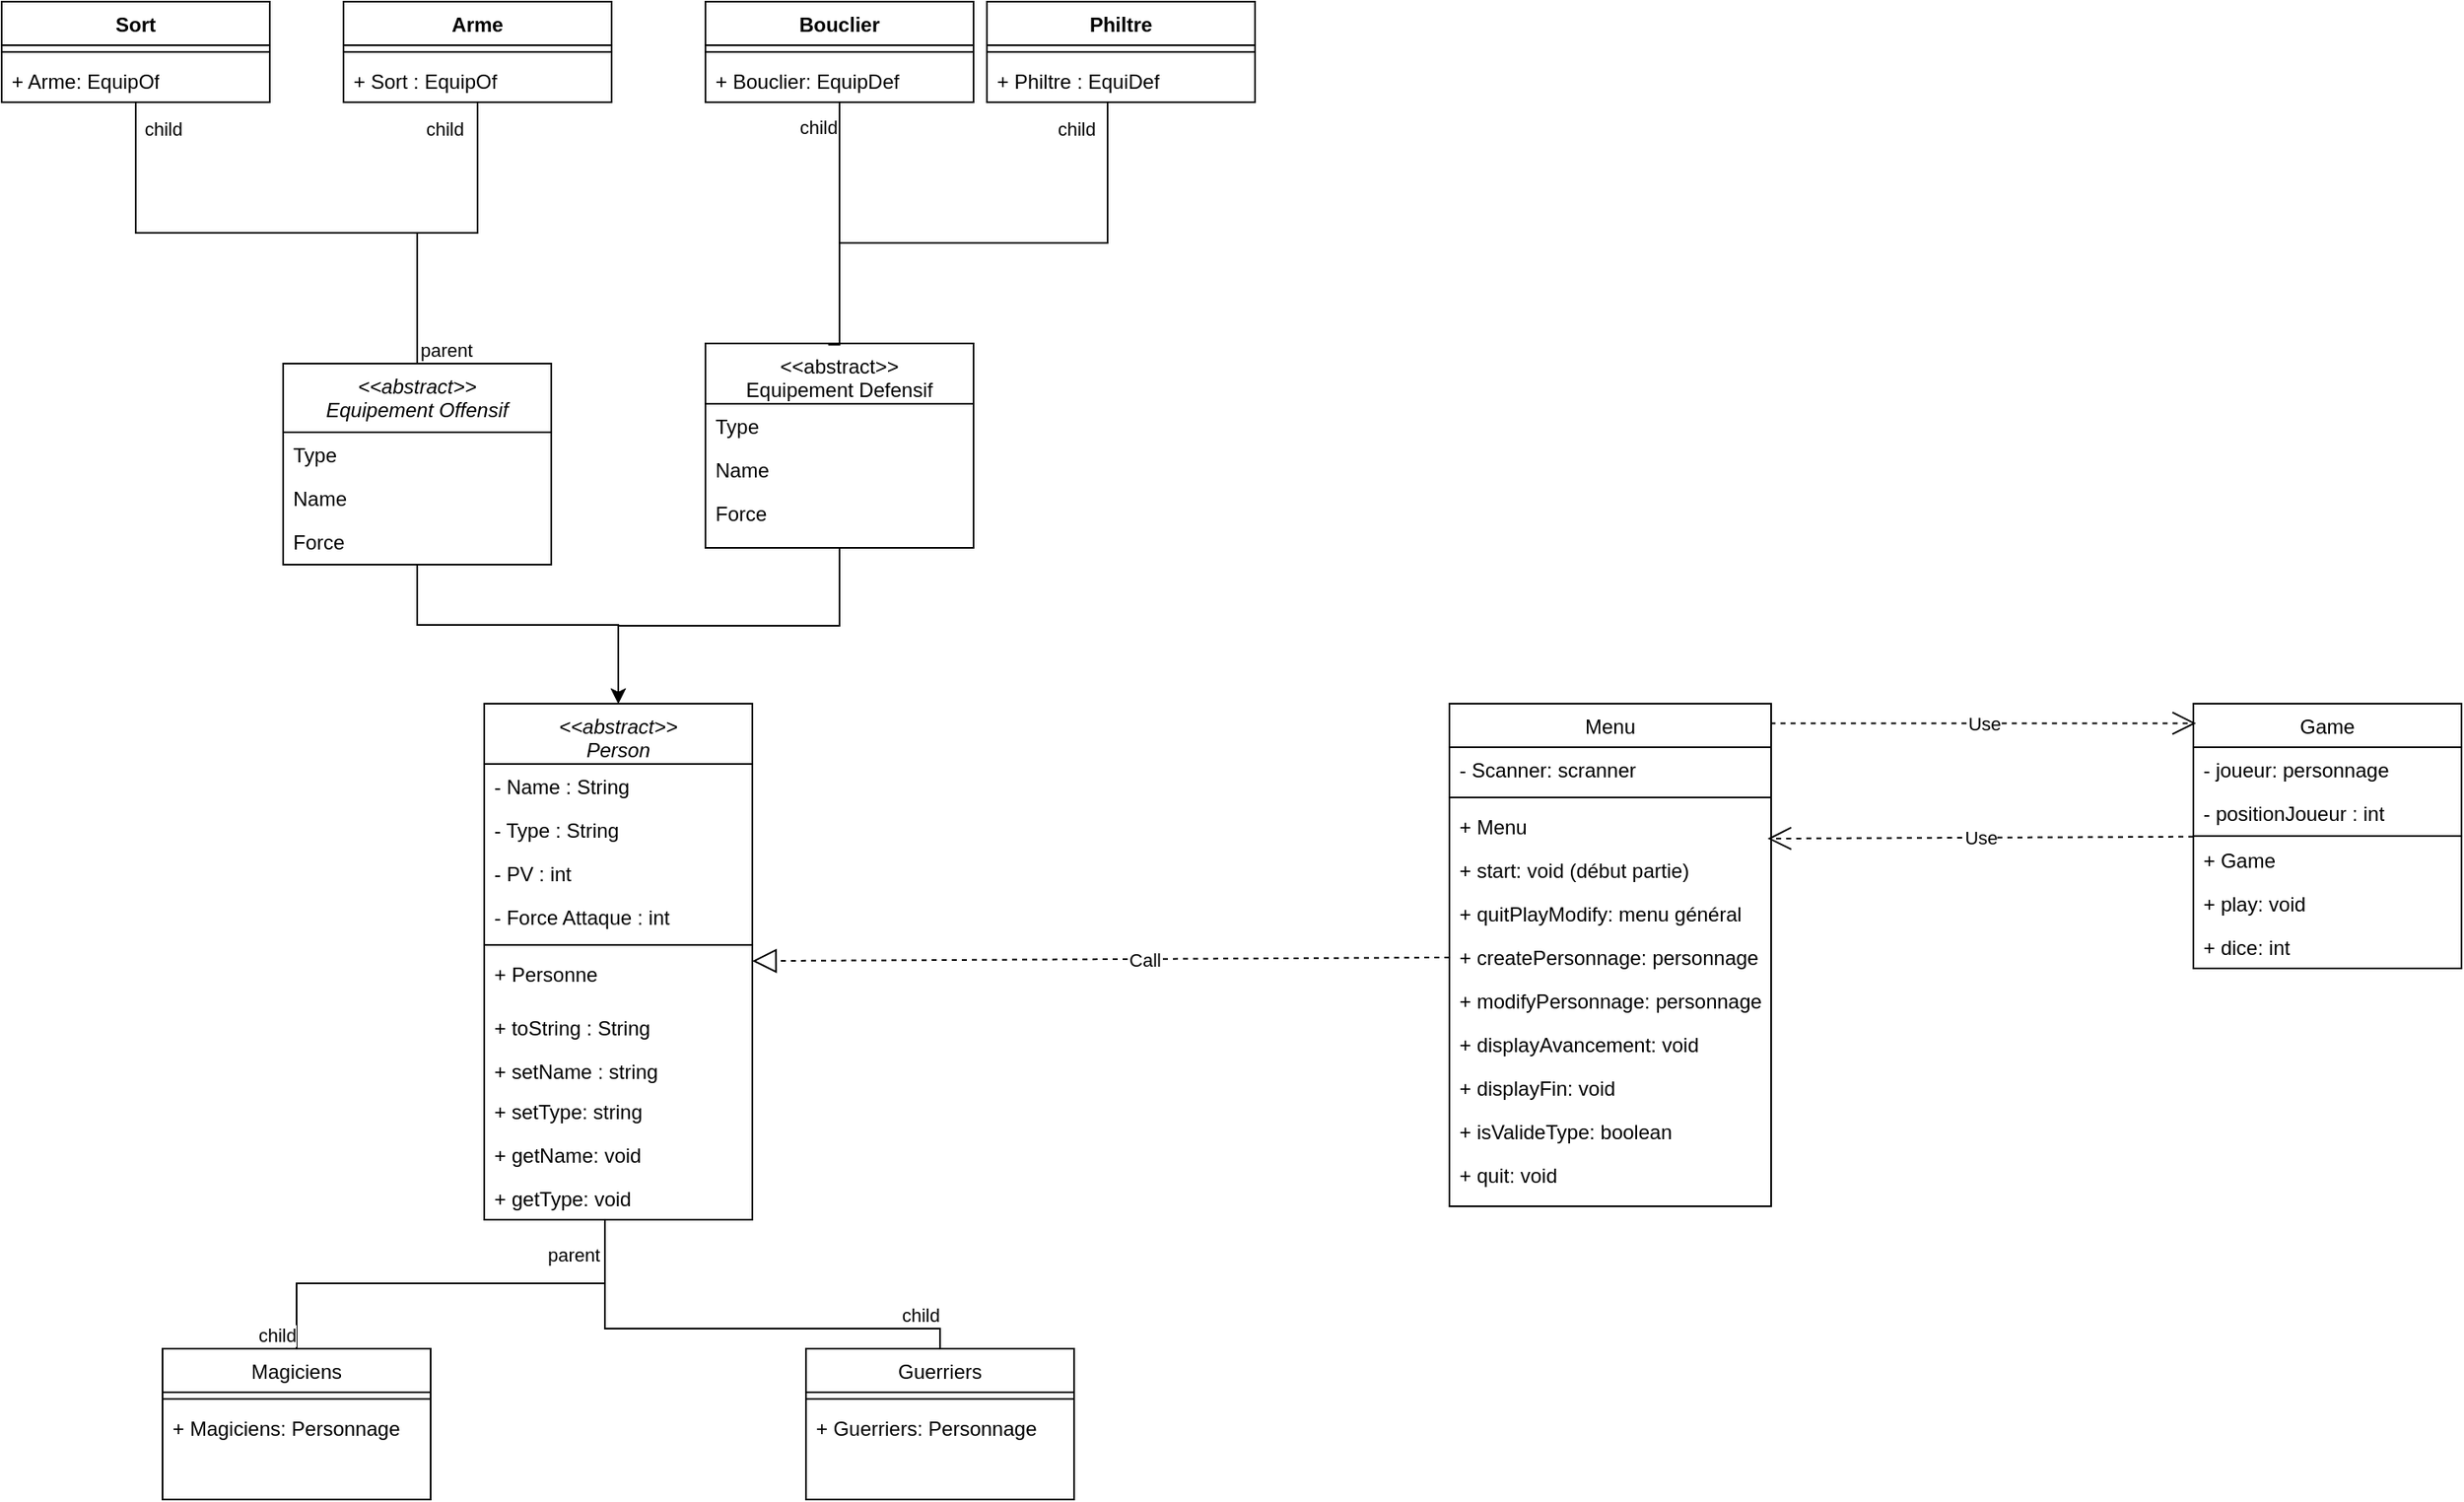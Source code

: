 <mxfile version="24.7.17">
  <diagram id="C5RBs43oDa-KdzZeNtuy" name="Page-1">
    <mxGraphModel dx="2593" dy="1303" grid="1" gridSize="12" guides="1" tooltips="1" connect="1" arrows="1" fold="1" page="1" pageScale="1" pageWidth="827" pageHeight="1169" math="0" shadow="0">
      <root>
        <mxCell id="WIyWlLk6GJQsqaUBKTNV-0" />
        <mxCell id="WIyWlLk6GJQsqaUBKTNV-1" parent="WIyWlLk6GJQsqaUBKTNV-0" />
        <mxCell id="zkfFHV4jXpPFQw0GAbJ--0" value="&lt;&lt;abstract&gt;&gt;&#xa;Person" style="swimlane;fontStyle=2;align=center;verticalAlign=top;childLayout=stackLayout;horizontal=1;startSize=36;horizontalStack=0;resizeParent=1;resizeLast=0;collapsible=1;marginBottom=0;rounded=0;shadow=0;strokeWidth=1;" parent="WIyWlLk6GJQsqaUBKTNV-1" vertex="1">
          <mxGeometry x="324" y="431" width="160" height="308" as="geometry">
            <mxRectangle x="230" y="140" width="160" height="26" as="alternateBounds" />
          </mxGeometry>
        </mxCell>
        <mxCell id="zkfFHV4jXpPFQw0GAbJ--1" value="- Name : String" style="text;align=left;verticalAlign=top;spacingLeft=4;spacingRight=4;overflow=hidden;rotatable=0;points=[[0,0.5],[1,0.5]];portConstraint=eastwest;" parent="zkfFHV4jXpPFQw0GAbJ--0" vertex="1">
          <mxGeometry y="36" width="160" height="26" as="geometry" />
        </mxCell>
        <mxCell id="zkfFHV4jXpPFQw0GAbJ--2" value="- Type : String" style="text;align=left;verticalAlign=top;spacingLeft=4;spacingRight=4;overflow=hidden;rotatable=0;points=[[0,0.5],[1,0.5]];portConstraint=eastwest;rounded=0;shadow=0;html=0;" parent="zkfFHV4jXpPFQw0GAbJ--0" vertex="1">
          <mxGeometry y="62" width="160" height="26" as="geometry" />
        </mxCell>
        <mxCell id="zkfFHV4jXpPFQw0GAbJ--3" value="- PV : int" style="text;align=left;verticalAlign=top;spacingLeft=4;spacingRight=4;overflow=hidden;rotatable=0;points=[[0,0.5],[1,0.5]];portConstraint=eastwest;rounded=0;shadow=0;html=0;" parent="zkfFHV4jXpPFQw0GAbJ--0" vertex="1">
          <mxGeometry y="88" width="160" height="26" as="geometry" />
        </mxCell>
        <mxCell id="jROpITNfgl0mT93YYvuQ-1" value="- Force Attaque : int" style="text;align=left;verticalAlign=top;spacingLeft=4;spacingRight=4;overflow=hidden;rotatable=0;points=[[0,0.5],[1,0.5]];portConstraint=eastwest;rounded=0;shadow=0;html=0;" parent="zkfFHV4jXpPFQw0GAbJ--0" vertex="1">
          <mxGeometry y="114" width="160" height="26" as="geometry" />
        </mxCell>
        <mxCell id="zkfFHV4jXpPFQw0GAbJ--4" value="" style="line;html=1;strokeWidth=1;align=left;verticalAlign=middle;spacingTop=-1;spacingLeft=3;spacingRight=3;rotatable=0;labelPosition=right;points=[];portConstraint=eastwest;" parent="zkfFHV4jXpPFQw0GAbJ--0" vertex="1">
          <mxGeometry y="140" width="160" height="8" as="geometry" />
        </mxCell>
        <mxCell id="zkfFHV4jXpPFQw0GAbJ--5" value="+ Personne" style="text;align=left;verticalAlign=top;spacingLeft=4;spacingRight=4;overflow=hidden;rotatable=0;points=[[0,0.5],[1,0.5]];portConstraint=eastwest;" parent="zkfFHV4jXpPFQw0GAbJ--0" vertex="1">
          <mxGeometry y="148" width="160" height="32" as="geometry" />
        </mxCell>
        <mxCell id="jROpITNfgl0mT93YYvuQ-5" value="+ toString : String" style="text;align=left;verticalAlign=top;spacingLeft=4;spacingRight=4;overflow=hidden;rotatable=0;points=[[0,0.5],[1,0.5]];portConstraint=eastwest;" parent="zkfFHV4jXpPFQw0GAbJ--0" vertex="1">
          <mxGeometry y="180" width="160" height="26" as="geometry" />
        </mxCell>
        <mxCell id="Gl2zfpZ1iNKv7wAVs_t6-0" value="+ setName : string" style="text;align=left;verticalAlign=top;spacingLeft=4;spacingRight=4;overflow=hidden;rotatable=0;points=[[0,0.5],[1,0.5]];portConstraint=eastwest;" vertex="1" parent="zkfFHV4jXpPFQw0GAbJ--0">
          <mxGeometry y="206" width="160" height="24" as="geometry" />
        </mxCell>
        <mxCell id="Gl2zfpZ1iNKv7wAVs_t6-1" value="+ setType: string" style="text;align=left;verticalAlign=top;spacingLeft=4;spacingRight=4;overflow=hidden;rotatable=0;points=[[0,0.5],[1,0.5]];portConstraint=eastwest;" vertex="1" parent="zkfFHV4jXpPFQw0GAbJ--0">
          <mxGeometry y="230" width="160" height="26" as="geometry" />
        </mxCell>
        <mxCell id="Gl2zfpZ1iNKv7wAVs_t6-2" value="+ getName: void" style="text;align=left;verticalAlign=top;spacingLeft=4;spacingRight=4;overflow=hidden;rotatable=0;points=[[0,0.5],[1,0.5]];portConstraint=eastwest;" vertex="1" parent="zkfFHV4jXpPFQw0GAbJ--0">
          <mxGeometry y="256" width="160" height="26" as="geometry" />
        </mxCell>
        <mxCell id="Gl2zfpZ1iNKv7wAVs_t6-3" value="+ getType: void" style="text;align=left;verticalAlign=top;spacingLeft=4;spacingRight=4;overflow=hidden;rotatable=0;points=[[0,0.5],[1,0.5]];portConstraint=eastwest;" vertex="1" parent="zkfFHV4jXpPFQw0GAbJ--0">
          <mxGeometry y="282" width="160" height="26" as="geometry" />
        </mxCell>
        <mxCell id="zkfFHV4jXpPFQw0GAbJ--17" value="Magiciens" style="swimlane;fontStyle=0;align=center;verticalAlign=top;childLayout=stackLayout;horizontal=1;startSize=26;horizontalStack=0;resizeParent=1;resizeLast=0;collapsible=1;marginBottom=0;rounded=0;shadow=0;strokeWidth=1;" parent="WIyWlLk6GJQsqaUBKTNV-1" vertex="1">
          <mxGeometry x="132" y="816" width="160" height="90" as="geometry">
            <mxRectangle x="550" y="140" width="160" height="26" as="alternateBounds" />
          </mxGeometry>
        </mxCell>
        <mxCell id="zkfFHV4jXpPFQw0GAbJ--23" value="" style="line;html=1;strokeWidth=1;align=left;verticalAlign=middle;spacingTop=-1;spacingLeft=3;spacingRight=3;rotatable=0;labelPosition=right;points=[];portConstraint=eastwest;" parent="zkfFHV4jXpPFQw0GAbJ--17" vertex="1">
          <mxGeometry y="26" width="160" height="8" as="geometry" />
        </mxCell>
        <mxCell id="zkfFHV4jXpPFQw0GAbJ--24" value="+ Magiciens: Personnage" style="text;align=left;verticalAlign=top;spacingLeft=4;spacingRight=4;overflow=hidden;rotatable=0;points=[[0,0.5],[1,0.5]];portConstraint=eastwest;" parent="zkfFHV4jXpPFQw0GAbJ--17" vertex="1">
          <mxGeometry y="34" width="160" height="26" as="geometry" />
        </mxCell>
        <mxCell id="jROpITNfgl0mT93YYvuQ-6" value="Guerriers" style="swimlane;fontStyle=0;align=center;verticalAlign=top;childLayout=stackLayout;horizontal=1;startSize=26;horizontalStack=0;resizeParent=1;resizeLast=0;collapsible=1;marginBottom=0;rounded=0;shadow=0;strokeWidth=1;" parent="WIyWlLk6GJQsqaUBKTNV-1" vertex="1">
          <mxGeometry x="516" y="816" width="160" height="90" as="geometry">
            <mxRectangle x="550" y="140" width="160" height="26" as="alternateBounds" />
          </mxGeometry>
        </mxCell>
        <mxCell id="jROpITNfgl0mT93YYvuQ-8" value="" style="line;html=1;strokeWidth=1;align=left;verticalAlign=middle;spacingTop=-1;spacingLeft=3;spacingRight=3;rotatable=0;labelPosition=right;points=[];portConstraint=eastwest;" parent="jROpITNfgl0mT93YYvuQ-6" vertex="1">
          <mxGeometry y="26" width="160" height="8" as="geometry" />
        </mxCell>
        <mxCell id="jROpITNfgl0mT93YYvuQ-9" value="+ Guerriers: Personnage" style="text;align=left;verticalAlign=top;spacingLeft=4;spacingRight=4;overflow=hidden;rotatable=0;points=[[0,0.5],[1,0.5]];portConstraint=eastwest;" parent="jROpITNfgl0mT93YYvuQ-6" vertex="1">
          <mxGeometry y="34" width="160" height="26" as="geometry" />
        </mxCell>
        <mxCell id="jROpITNfgl0mT93YYvuQ-18" value="&lt;&lt;abstract&gt;&gt;&#xa;Equipement Offensif" style="swimlane;fontStyle=2;align=center;verticalAlign=top;childLayout=stackLayout;horizontal=1;startSize=41;horizontalStack=0;resizeParent=1;resizeLast=0;collapsible=1;marginBottom=0;rounded=0;shadow=0;strokeWidth=1;swimlaneLine=1;fillStyle=auto;" parent="WIyWlLk6GJQsqaUBKTNV-1" vertex="1">
          <mxGeometry x="204" y="228" width="160" height="120" as="geometry">
            <mxRectangle x="550" y="140" width="160" height="26" as="alternateBounds" />
          </mxGeometry>
        </mxCell>
        <mxCell id="wySpvfk1D2mx7wKg0cp0-2" value="Type" style="text;align=left;verticalAlign=top;spacingLeft=4;spacingRight=4;overflow=hidden;rotatable=0;points=[[0,0.5],[1,0.5]];portConstraint=eastwest;" parent="jROpITNfgl0mT93YYvuQ-18" vertex="1">
          <mxGeometry y="41" width="160" height="26" as="geometry" />
        </mxCell>
        <mxCell id="wySpvfk1D2mx7wKg0cp0-3" value="Name" style="text;align=left;verticalAlign=top;spacingLeft=4;spacingRight=4;overflow=hidden;rotatable=0;points=[[0,0.5],[1,0.5]];portConstraint=eastwest;" parent="jROpITNfgl0mT93YYvuQ-18" vertex="1">
          <mxGeometry y="67" width="160" height="26" as="geometry" />
        </mxCell>
        <mxCell id="wySpvfk1D2mx7wKg0cp0-4" value="Force" style="text;align=left;verticalAlign=top;spacingLeft=4;spacingRight=4;overflow=hidden;rotatable=0;points=[[0,0.5],[1,0.5]];portConstraint=eastwest;" parent="jROpITNfgl0mT93YYvuQ-18" vertex="1">
          <mxGeometry y="93" width="160" height="26" as="geometry" />
        </mxCell>
        <mxCell id="Gl2zfpZ1iNKv7wAVs_t6-54" style="edgeStyle=orthogonalEdgeStyle;rounded=0;orthogonalLoop=1;jettySize=auto;html=1;entryX=0.5;entryY=0;entryDx=0;entryDy=0;" edge="1" parent="WIyWlLk6GJQsqaUBKTNV-1" source="jROpITNfgl0mT93YYvuQ-21" target="zkfFHV4jXpPFQw0GAbJ--0">
          <mxGeometry relative="1" as="geometry" />
        </mxCell>
        <mxCell id="jROpITNfgl0mT93YYvuQ-21" value="&lt;&lt;abstract&gt;&gt;&#xa;Equipement Defensif" style="swimlane;fontStyle=0;align=center;verticalAlign=top;childLayout=stackLayout;horizontal=1;startSize=36;horizontalStack=0;resizeParent=1;resizeLast=0;collapsible=1;marginBottom=0;rounded=0;shadow=0;strokeWidth=1;" parent="WIyWlLk6GJQsqaUBKTNV-1" vertex="1">
          <mxGeometry x="456" y="216" width="160" height="122" as="geometry">
            <mxRectangle x="550" y="140" width="160" height="26" as="alternateBounds" />
          </mxGeometry>
        </mxCell>
        <mxCell id="jROpITNfgl0mT93YYvuQ-23" value="Type" style="text;align=left;verticalAlign=top;spacingLeft=4;spacingRight=4;overflow=hidden;rotatable=0;points=[[0,0.5],[1,0.5]];portConstraint=eastwest;" parent="jROpITNfgl0mT93YYvuQ-21" vertex="1">
          <mxGeometry y="36" width="160" height="26" as="geometry" />
        </mxCell>
        <mxCell id="wySpvfk1D2mx7wKg0cp0-0" value="Name" style="text;align=left;verticalAlign=top;spacingLeft=4;spacingRight=4;overflow=hidden;rotatable=0;points=[[0,0.5],[1,0.5]];portConstraint=eastwest;" parent="jROpITNfgl0mT93YYvuQ-21" vertex="1">
          <mxGeometry y="62" width="160" height="26" as="geometry" />
        </mxCell>
        <mxCell id="wySpvfk1D2mx7wKg0cp0-1" value="Force" style="text;align=left;verticalAlign=top;spacingLeft=4;spacingRight=4;overflow=hidden;rotatable=0;points=[[0,0.5],[1,0.5]];portConstraint=eastwest;" parent="jROpITNfgl0mT93YYvuQ-21" vertex="1">
          <mxGeometry y="88" width="160" height="26" as="geometry" />
        </mxCell>
        <mxCell id="wySpvfk1D2mx7wKg0cp0-5" value="Menu" style="swimlane;fontStyle=0;align=center;verticalAlign=top;childLayout=stackLayout;horizontal=1;startSize=26;horizontalStack=0;resizeParent=1;resizeLast=0;collapsible=1;marginBottom=0;rounded=0;shadow=0;strokeWidth=1;" parent="WIyWlLk6GJQsqaUBKTNV-1" vertex="1">
          <mxGeometry x="900" y="431" width="192" height="300" as="geometry">
            <mxRectangle x="550" y="140" width="160" height="26" as="alternateBounds" />
          </mxGeometry>
        </mxCell>
        <mxCell id="Gl2zfpZ1iNKv7wAVs_t6-76" value="- Scanner: scranner" style="text;align=left;verticalAlign=top;spacingLeft=4;spacingRight=4;overflow=hidden;rotatable=0;points=[[0,0.5],[1,0.5]];portConstraint=eastwest;" vertex="1" parent="wySpvfk1D2mx7wKg0cp0-5">
          <mxGeometry y="26" width="192" height="26" as="geometry" />
        </mxCell>
        <mxCell id="wySpvfk1D2mx7wKg0cp0-6" value="" style="line;html=1;strokeWidth=1;align=left;verticalAlign=middle;spacingTop=-1;spacingLeft=3;spacingRight=3;rotatable=0;labelPosition=right;points=[];portConstraint=eastwest;" parent="wySpvfk1D2mx7wKg0cp0-5" vertex="1">
          <mxGeometry y="52" width="192" height="8" as="geometry" />
        </mxCell>
        <mxCell id="Gl2zfpZ1iNKv7wAVs_t6-79" value="+ Menu" style="text;align=left;verticalAlign=top;spacingLeft=4;spacingRight=4;overflow=hidden;rotatable=0;points=[[0,0.5],[1,0.5]];portConstraint=eastwest;" vertex="1" parent="wySpvfk1D2mx7wKg0cp0-5">
          <mxGeometry y="60" width="192" height="26" as="geometry" />
        </mxCell>
        <mxCell id="Gl2zfpZ1iNKv7wAVs_t6-80" value="+ start: void (début partie)" style="text;align=left;verticalAlign=top;spacingLeft=4;spacingRight=4;overflow=hidden;rotatable=0;points=[[0,0.5],[1,0.5]];portConstraint=eastwest;" vertex="1" parent="wySpvfk1D2mx7wKg0cp0-5">
          <mxGeometry y="86" width="192" height="26" as="geometry" />
        </mxCell>
        <mxCell id="Gl2zfpZ1iNKv7wAVs_t6-81" value="+ quitPlayModify: menu général" style="text;align=left;verticalAlign=top;spacingLeft=4;spacingRight=4;overflow=hidden;rotatable=0;points=[[0,0.5],[1,0.5]];portConstraint=eastwest;" vertex="1" parent="wySpvfk1D2mx7wKg0cp0-5">
          <mxGeometry y="112" width="192" height="26" as="geometry" />
        </mxCell>
        <mxCell id="Gl2zfpZ1iNKv7wAVs_t6-82" value="+ createPersonnage: personnage" style="text;align=left;verticalAlign=top;spacingLeft=4;spacingRight=4;overflow=hidden;rotatable=0;points=[[0,0.5],[1,0.5]];portConstraint=eastwest;" vertex="1" parent="wySpvfk1D2mx7wKg0cp0-5">
          <mxGeometry y="138" width="192" height="26" as="geometry" />
        </mxCell>
        <mxCell id="Gl2zfpZ1iNKv7wAVs_t6-83" value="+ modifyPersonnage: personnage" style="text;align=left;verticalAlign=top;spacingLeft=4;spacingRight=4;overflow=hidden;rotatable=0;points=[[0,0.5],[1,0.5]];portConstraint=eastwest;" vertex="1" parent="wySpvfk1D2mx7wKg0cp0-5">
          <mxGeometry y="164" width="192" height="26" as="geometry" />
        </mxCell>
        <mxCell id="Gl2zfpZ1iNKv7wAVs_t6-84" value="+ displayAvancement: void" style="text;align=left;verticalAlign=top;spacingLeft=4;spacingRight=4;overflow=hidden;rotatable=0;points=[[0,0.5],[1,0.5]];portConstraint=eastwest;" vertex="1" parent="wySpvfk1D2mx7wKg0cp0-5">
          <mxGeometry y="190" width="192" height="26" as="geometry" />
        </mxCell>
        <mxCell id="Gl2zfpZ1iNKv7wAVs_t6-85" value="+ displayFin: void" style="text;align=left;verticalAlign=top;spacingLeft=4;spacingRight=4;overflow=hidden;rotatable=0;points=[[0,0.5],[1,0.5]];portConstraint=eastwest;" vertex="1" parent="wySpvfk1D2mx7wKg0cp0-5">
          <mxGeometry y="216" width="192" height="26" as="geometry" />
        </mxCell>
        <mxCell id="Gl2zfpZ1iNKv7wAVs_t6-86" value="+ isValideType: boolean" style="text;align=left;verticalAlign=top;spacingLeft=4;spacingRight=4;overflow=hidden;rotatable=0;points=[[0,0.5],[1,0.5]];portConstraint=eastwest;" vertex="1" parent="wySpvfk1D2mx7wKg0cp0-5">
          <mxGeometry y="242" width="192" height="26" as="geometry" />
        </mxCell>
        <mxCell id="Gl2zfpZ1iNKv7wAVs_t6-87" value="+ quit: void" style="text;align=left;verticalAlign=top;spacingLeft=4;spacingRight=4;overflow=hidden;rotatable=0;points=[[0,0.5],[1,0.5]];portConstraint=eastwest;" vertex="1" parent="wySpvfk1D2mx7wKg0cp0-5">
          <mxGeometry y="268" width="192" height="26" as="geometry" />
        </mxCell>
        <mxCell id="wySpvfk1D2mx7wKg0cp0-8" value="Game" style="swimlane;fontStyle=0;align=center;verticalAlign=top;childLayout=stackLayout;horizontal=1;startSize=26;horizontalStack=0;resizeParent=1;resizeLast=0;collapsible=1;marginBottom=0;rounded=0;shadow=0;strokeWidth=1;" parent="WIyWlLk6GJQsqaUBKTNV-1" vertex="1">
          <mxGeometry x="1344" y="431" width="160" height="158" as="geometry">
            <mxRectangle x="550" y="140" width="160" height="26" as="alternateBounds" />
          </mxGeometry>
        </mxCell>
        <mxCell id="Gl2zfpZ1iNKv7wAVs_t6-88" value="- joueur: personnage" style="text;align=left;verticalAlign=top;spacingLeft=4;spacingRight=4;overflow=hidden;rotatable=0;points=[[0,0.5],[1,0.5]];portConstraint=eastwest;" vertex="1" parent="wySpvfk1D2mx7wKg0cp0-8">
          <mxGeometry y="26" width="160" height="26" as="geometry" />
        </mxCell>
        <mxCell id="Gl2zfpZ1iNKv7wAVs_t6-89" value="- positionJoueur : int" style="text;align=left;verticalAlign=top;spacingLeft=4;spacingRight=4;overflow=hidden;rotatable=0;points=[[0,0.5],[1,0.5]];portConstraint=eastwest;" vertex="1" parent="wySpvfk1D2mx7wKg0cp0-8">
          <mxGeometry y="52" width="160" height="26" as="geometry" />
        </mxCell>
        <mxCell id="wySpvfk1D2mx7wKg0cp0-9" value="" style="line;html=1;strokeWidth=1;align=left;verticalAlign=middle;spacingTop=-1;spacingLeft=3;spacingRight=3;rotatable=0;labelPosition=right;points=[];portConstraint=eastwest;" parent="wySpvfk1D2mx7wKg0cp0-8" vertex="1">
          <mxGeometry y="78" width="160" height="2" as="geometry" />
        </mxCell>
        <mxCell id="Gl2zfpZ1iNKv7wAVs_t6-91" value="+ Game" style="text;align=left;verticalAlign=top;spacingLeft=4;spacingRight=4;overflow=hidden;rotatable=0;points=[[0,0.5],[1,0.5]];portConstraint=eastwest;" vertex="1" parent="wySpvfk1D2mx7wKg0cp0-8">
          <mxGeometry y="80" width="160" height="26" as="geometry" />
        </mxCell>
        <mxCell id="Gl2zfpZ1iNKv7wAVs_t6-92" value="+ play: void" style="text;align=left;verticalAlign=top;spacingLeft=4;spacingRight=4;overflow=hidden;rotatable=0;points=[[0,0.5],[1,0.5]];portConstraint=eastwest;" vertex="1" parent="wySpvfk1D2mx7wKg0cp0-8">
          <mxGeometry y="106" width="160" height="26" as="geometry" />
        </mxCell>
        <mxCell id="Gl2zfpZ1iNKv7wAVs_t6-93" value="+ dice: int" style="text;align=left;verticalAlign=top;spacingLeft=4;spacingRight=4;overflow=hidden;rotatable=0;points=[[0,0.5],[1,0.5]];portConstraint=eastwest;" vertex="1" parent="wySpvfk1D2mx7wKg0cp0-8">
          <mxGeometry y="132" width="160" height="26" as="geometry" />
        </mxCell>
        <mxCell id="wySpvfk1D2mx7wKg0cp0-12" value="Arme" style="swimlane;fontStyle=1;align=center;verticalAlign=top;childLayout=stackLayout;horizontal=1;startSize=26;horizontalStack=0;resizeParent=1;resizeParentMax=0;resizeLast=0;collapsible=1;marginBottom=0;whiteSpace=wrap;html=1;" parent="WIyWlLk6GJQsqaUBKTNV-1" vertex="1">
          <mxGeometry x="240" y="12" width="160" height="60" as="geometry" />
        </mxCell>
        <mxCell id="wySpvfk1D2mx7wKg0cp0-14" value="" style="line;strokeWidth=1;fillColor=none;align=left;verticalAlign=middle;spacingTop=-1;spacingLeft=3;spacingRight=3;rotatable=0;labelPosition=right;points=[];portConstraint=eastwest;strokeColor=inherit;" parent="wySpvfk1D2mx7wKg0cp0-12" vertex="1">
          <mxGeometry y="26" width="160" height="8" as="geometry" />
        </mxCell>
        <mxCell id="wySpvfk1D2mx7wKg0cp0-15" value="+ Sort : EquipOf" style="text;strokeColor=none;fillColor=none;align=left;verticalAlign=top;spacingLeft=4;spacingRight=4;overflow=hidden;rotatable=0;points=[[0,0.5],[1,0.5]];portConstraint=eastwest;whiteSpace=wrap;html=1;" parent="wySpvfk1D2mx7wKg0cp0-12" vertex="1">
          <mxGeometry y="34" width="160" height="26" as="geometry" />
        </mxCell>
        <mxCell id="Gl2zfpZ1iNKv7wAVs_t6-4" value="Sort" style="swimlane;fontStyle=1;align=center;verticalAlign=top;childLayout=stackLayout;horizontal=1;startSize=26;horizontalStack=0;resizeParent=1;resizeParentMax=0;resizeLast=0;collapsible=1;marginBottom=0;whiteSpace=wrap;html=1;" vertex="1" parent="WIyWlLk6GJQsqaUBKTNV-1">
          <mxGeometry x="36" y="12" width="160" height="60" as="geometry" />
        </mxCell>
        <mxCell id="Gl2zfpZ1iNKv7wAVs_t6-6" value="" style="line;strokeWidth=1;fillColor=none;align=left;verticalAlign=middle;spacingTop=-1;spacingLeft=3;spacingRight=3;rotatable=0;labelPosition=right;points=[];portConstraint=eastwest;strokeColor=inherit;" vertex="1" parent="Gl2zfpZ1iNKv7wAVs_t6-4">
          <mxGeometry y="26" width="160" height="8" as="geometry" />
        </mxCell>
        <mxCell id="Gl2zfpZ1iNKv7wAVs_t6-7" value="+ Arme: EquipOf" style="text;strokeColor=none;fillColor=none;align=left;verticalAlign=top;spacingLeft=4;spacingRight=4;overflow=hidden;rotatable=0;points=[[0,0.5],[1,0.5]];portConstraint=eastwest;whiteSpace=wrap;html=1;" vertex="1" parent="Gl2zfpZ1iNKv7wAVs_t6-4">
          <mxGeometry y="34" width="160" height="26" as="geometry" />
        </mxCell>
        <mxCell id="Gl2zfpZ1iNKv7wAVs_t6-40" value="Philtre" style="swimlane;fontStyle=1;align=center;verticalAlign=top;childLayout=stackLayout;horizontal=1;startSize=26;horizontalStack=0;resizeParent=1;resizeParentMax=0;resizeLast=0;collapsible=1;marginBottom=0;whiteSpace=wrap;html=1;" vertex="1" parent="WIyWlLk6GJQsqaUBKTNV-1">
          <mxGeometry x="624" y="12" width="160" height="60" as="geometry" />
        </mxCell>
        <mxCell id="Gl2zfpZ1iNKv7wAVs_t6-41" value="" style="line;strokeWidth=1;fillColor=none;align=left;verticalAlign=middle;spacingTop=-1;spacingLeft=3;spacingRight=3;rotatable=0;labelPosition=right;points=[];portConstraint=eastwest;strokeColor=inherit;" vertex="1" parent="Gl2zfpZ1iNKv7wAVs_t6-40">
          <mxGeometry y="26" width="160" height="8" as="geometry" />
        </mxCell>
        <mxCell id="Gl2zfpZ1iNKv7wAVs_t6-42" value="+ Philtre : EquiDef" style="text;strokeColor=none;fillColor=none;align=left;verticalAlign=top;spacingLeft=4;spacingRight=4;overflow=hidden;rotatable=0;points=[[0,0.5],[1,0.5]];portConstraint=eastwest;whiteSpace=wrap;html=1;" vertex="1" parent="Gl2zfpZ1iNKv7wAVs_t6-40">
          <mxGeometry y="34" width="160" height="26" as="geometry" />
        </mxCell>
        <mxCell id="Gl2zfpZ1iNKv7wAVs_t6-43" value="Bouclier" style="swimlane;fontStyle=1;align=center;verticalAlign=top;childLayout=stackLayout;horizontal=1;startSize=26;horizontalStack=0;resizeParent=1;resizeParentMax=0;resizeLast=0;collapsible=1;marginBottom=0;whiteSpace=wrap;html=1;" vertex="1" parent="WIyWlLk6GJQsqaUBKTNV-1">
          <mxGeometry x="456" y="12" width="160" height="60" as="geometry" />
        </mxCell>
        <mxCell id="Gl2zfpZ1iNKv7wAVs_t6-44" value="" style="line;strokeWidth=1;fillColor=none;align=left;verticalAlign=middle;spacingTop=-1;spacingLeft=3;spacingRight=3;rotatable=0;labelPosition=right;points=[];portConstraint=eastwest;strokeColor=inherit;" vertex="1" parent="Gl2zfpZ1iNKv7wAVs_t6-43">
          <mxGeometry y="26" width="160" height="8" as="geometry" />
        </mxCell>
        <mxCell id="Gl2zfpZ1iNKv7wAVs_t6-45" value="+ Bouclier: EquipDef" style="text;strokeColor=none;fillColor=none;align=left;verticalAlign=top;spacingLeft=4;spacingRight=4;overflow=hidden;rotatable=0;points=[[0,0.5],[1,0.5]];portConstraint=eastwest;whiteSpace=wrap;html=1;" vertex="1" parent="Gl2zfpZ1iNKv7wAVs_t6-43">
          <mxGeometry y="34" width="160" height="26" as="geometry" />
        </mxCell>
        <mxCell id="Gl2zfpZ1iNKv7wAVs_t6-46" value="" style="endArrow=none;html=1;edgeStyle=orthogonalEdgeStyle;rounded=0;exitX=0.458;exitY=0.006;exitDx=0;exitDy=0;exitPerimeter=0;" edge="1" parent="WIyWlLk6GJQsqaUBKTNV-1" target="Gl2zfpZ1iNKv7wAVs_t6-43" source="jROpITNfgl0mT93YYvuQ-21">
          <mxGeometry relative="1" as="geometry">
            <mxPoint x="536" y="217" as="sourcePoint" />
            <mxPoint x="718.08" y="88.77" as="targetPoint" />
            <Array as="points">
              <mxPoint x="536" y="217" />
            </Array>
          </mxGeometry>
        </mxCell>
        <mxCell id="Gl2zfpZ1iNKv7wAVs_t6-48" value="child" style="edgeLabel;resizable=0;html=1;align=right;verticalAlign=bottom;" connectable="0" vertex="1" parent="Gl2zfpZ1iNKv7wAVs_t6-46">
          <mxGeometry x="1" relative="1" as="geometry">
            <mxPoint x="-1" y="24" as="offset" />
          </mxGeometry>
        </mxCell>
        <mxCell id="Gl2zfpZ1iNKv7wAVs_t6-53" style="edgeStyle=orthogonalEdgeStyle;rounded=0;orthogonalLoop=1;jettySize=auto;html=1;entryX=0.5;entryY=0;entryDx=0;entryDy=0;exitX=0.5;exitY=1;exitDx=0;exitDy=0;" edge="1" parent="WIyWlLk6GJQsqaUBKTNV-1" source="jROpITNfgl0mT93YYvuQ-18" target="zkfFHV4jXpPFQw0GAbJ--0">
          <mxGeometry relative="1" as="geometry">
            <mxPoint x="144.0" y="396.0" as="sourcePoint" />
            <mxPoint x="264" y="479" as="targetPoint" />
            <Array as="points">
              <mxPoint x="284" y="384" />
              <mxPoint x="404" y="384" />
            </Array>
          </mxGeometry>
        </mxCell>
        <mxCell id="Gl2zfpZ1iNKv7wAVs_t6-55" value="" style="endArrow=none;html=1;edgeStyle=orthogonalEdgeStyle;rounded=0;" edge="1" parent="WIyWlLk6GJQsqaUBKTNV-1" source="jROpITNfgl0mT93YYvuQ-21" target="Gl2zfpZ1iNKv7wAVs_t6-40">
          <mxGeometry relative="1" as="geometry">
            <mxPoint x="496" y="536" as="sourcePoint" />
            <mxPoint x="696" y="84" as="targetPoint" />
            <Array as="points">
              <mxPoint x="536" y="156" />
              <mxPoint x="696" y="156" />
            </Array>
          </mxGeometry>
        </mxCell>
        <mxCell id="Gl2zfpZ1iNKv7wAVs_t6-56" value="child" style="edgeLabel;resizable=0;html=1;align=right;verticalAlign=bottom;" connectable="0" vertex="1" parent="Gl2zfpZ1iNKv7wAVs_t6-55">
          <mxGeometry x="1" relative="1" as="geometry">
            <mxPoint x="-7" y="24" as="offset" />
          </mxGeometry>
        </mxCell>
        <mxCell id="Gl2zfpZ1iNKv7wAVs_t6-60" value="" style="endArrow=none;html=1;edgeStyle=orthogonalEdgeStyle;rounded=0;exitX=0.5;exitY=0;exitDx=0;exitDy=0;" edge="1" parent="WIyWlLk6GJQsqaUBKTNV-1" source="jROpITNfgl0mT93YYvuQ-18" target="Gl2zfpZ1iNKv7wAVs_t6-4">
          <mxGeometry relative="1" as="geometry">
            <mxPoint x="216" y="204" as="sourcePoint" />
            <mxPoint x="436" y="180" as="targetPoint" />
          </mxGeometry>
        </mxCell>
        <mxCell id="Gl2zfpZ1iNKv7wAVs_t6-61" value="parent" style="edgeLabel;resizable=0;html=1;align=left;verticalAlign=bottom;" connectable="0" vertex="1" parent="Gl2zfpZ1iNKv7wAVs_t6-60">
          <mxGeometry x="-1" relative="1" as="geometry" />
        </mxCell>
        <mxCell id="Gl2zfpZ1iNKv7wAVs_t6-62" value="child" style="edgeLabel;resizable=0;html=1;align=right;verticalAlign=bottom;" connectable="0" vertex="1" parent="Gl2zfpZ1iNKv7wAVs_t6-60">
          <mxGeometry x="1" relative="1" as="geometry">
            <mxPoint x="28" y="24" as="offset" />
          </mxGeometry>
        </mxCell>
        <mxCell id="Gl2zfpZ1iNKv7wAVs_t6-63" value="" style="endArrow=none;html=1;edgeStyle=orthogonalEdgeStyle;rounded=0;exitX=0.5;exitY=0;exitDx=0;exitDy=0;" edge="1" parent="WIyWlLk6GJQsqaUBKTNV-1" source="jROpITNfgl0mT93YYvuQ-18" target="wySpvfk1D2mx7wKg0cp0-12">
          <mxGeometry relative="1" as="geometry">
            <mxPoint x="296" y="240" as="sourcePoint" />
            <mxPoint x="128" y="84" as="targetPoint" />
          </mxGeometry>
        </mxCell>
        <mxCell id="Gl2zfpZ1iNKv7wAVs_t6-65" value="child" style="edgeLabel;resizable=0;html=1;align=right;verticalAlign=bottom;" connectable="0" vertex="1" parent="Gl2zfpZ1iNKv7wAVs_t6-63">
          <mxGeometry x="1" relative="1" as="geometry">
            <mxPoint x="-8" y="24" as="offset" />
          </mxGeometry>
        </mxCell>
        <mxCell id="Gl2zfpZ1iNKv7wAVs_t6-66" value="" style="endArrow=none;html=1;edgeStyle=orthogonalEdgeStyle;rounded=0;" edge="1" parent="WIyWlLk6GJQsqaUBKTNV-1" source="zkfFHV4jXpPFQw0GAbJ--0" target="jROpITNfgl0mT93YYvuQ-6">
          <mxGeometry relative="1" as="geometry">
            <mxPoint x="396" y="780" as="sourcePoint" />
            <mxPoint x="496" y="756" as="targetPoint" />
            <Array as="points">
              <mxPoint x="396" y="804" />
              <mxPoint x="596" y="804" />
            </Array>
          </mxGeometry>
        </mxCell>
        <mxCell id="Gl2zfpZ1iNKv7wAVs_t6-68" value="child" style="edgeLabel;resizable=0;html=1;align=right;verticalAlign=bottom;" connectable="0" vertex="1" parent="Gl2zfpZ1iNKv7wAVs_t6-66">
          <mxGeometry x="1" relative="1" as="geometry">
            <mxPoint y="-12" as="offset" />
          </mxGeometry>
        </mxCell>
        <mxCell id="Gl2zfpZ1iNKv7wAVs_t6-72" value="" style="endArrow=none;html=1;edgeStyle=orthogonalEdgeStyle;rounded=0;" edge="1" parent="WIyWlLk6GJQsqaUBKTNV-1" source="Gl2zfpZ1iNKv7wAVs_t6-3" target="zkfFHV4jXpPFQw0GAbJ--17">
          <mxGeometry relative="1" as="geometry">
            <mxPoint x="564" y="792" as="sourcePoint" />
            <mxPoint x="396" y="840" as="targetPoint" />
            <Array as="points">
              <mxPoint x="396" y="777" />
              <mxPoint x="212" y="777" />
            </Array>
          </mxGeometry>
        </mxCell>
        <mxCell id="Gl2zfpZ1iNKv7wAVs_t6-73" value="parent" style="edgeLabel;resizable=0;html=1;align=left;verticalAlign=bottom;" connectable="0" vertex="1" parent="Gl2zfpZ1iNKv7wAVs_t6-72">
          <mxGeometry x="-1" relative="1" as="geometry">
            <mxPoint x="-36" y="29" as="offset" />
          </mxGeometry>
        </mxCell>
        <mxCell id="Gl2zfpZ1iNKv7wAVs_t6-74" value="child" style="edgeLabel;resizable=0;html=1;align=right;verticalAlign=bottom;" connectable="0" vertex="1" parent="Gl2zfpZ1iNKv7wAVs_t6-72">
          <mxGeometry x="1" relative="1" as="geometry" />
        </mxCell>
        <mxCell id="Gl2zfpZ1iNKv7wAVs_t6-94" value="Use" style="endArrow=open;endSize=12;dashed=1;html=1;rounded=0;exitX=0.998;exitY=0.039;exitDx=0;exitDy=0;exitPerimeter=0;entryX=0.01;entryY=0.074;entryDx=0;entryDy=0;entryPerimeter=0;" edge="1" parent="WIyWlLk6GJQsqaUBKTNV-1" source="wySpvfk1D2mx7wKg0cp0-5" target="wySpvfk1D2mx7wKg0cp0-8">
          <mxGeometry width="160" relative="1" as="geometry">
            <mxPoint x="1092" y="336" as="sourcePoint" />
            <mxPoint x="1252" y="336" as="targetPoint" />
          </mxGeometry>
        </mxCell>
        <mxCell id="Gl2zfpZ1iNKv7wAVs_t6-95" value="Use" style="endArrow=open;endSize=12;dashed=1;html=1;rounded=0;entryX=0.989;entryY=0.79;entryDx=0;entryDy=0;entryPerimeter=0;" edge="1" parent="WIyWlLk6GJQsqaUBKTNV-1" source="wySpvfk1D2mx7wKg0cp0-8" target="Gl2zfpZ1iNKv7wAVs_t6-79">
          <mxGeometry width="160" relative="1" as="geometry">
            <mxPoint x="1164" y="216" as="sourcePoint" />
            <mxPoint x="1310" y="216" as="targetPoint" />
          </mxGeometry>
        </mxCell>
        <mxCell id="Gl2zfpZ1iNKv7wAVs_t6-96" value="" style="endArrow=block;dashed=1;endFill=0;endSize=12;html=1;rounded=0;" edge="1" parent="WIyWlLk6GJQsqaUBKTNV-1" source="Gl2zfpZ1iNKv7wAVs_t6-82" target="zkfFHV4jXpPFQw0GAbJ--0">
          <mxGeometry width="160" relative="1" as="geometry">
            <mxPoint x="588" y="660" as="sourcePoint" />
            <mxPoint x="748" y="660" as="targetPoint" />
          </mxGeometry>
        </mxCell>
        <mxCell id="Gl2zfpZ1iNKv7wAVs_t6-97" value="Call" style="edgeLabel;html=1;align=center;verticalAlign=middle;resizable=0;points=[];" vertex="1" connectable="0" parent="Gl2zfpZ1iNKv7wAVs_t6-96">
          <mxGeometry x="-0.123" relative="1" as="geometry">
            <mxPoint as="offset" />
          </mxGeometry>
        </mxCell>
      </root>
    </mxGraphModel>
  </diagram>
</mxfile>
